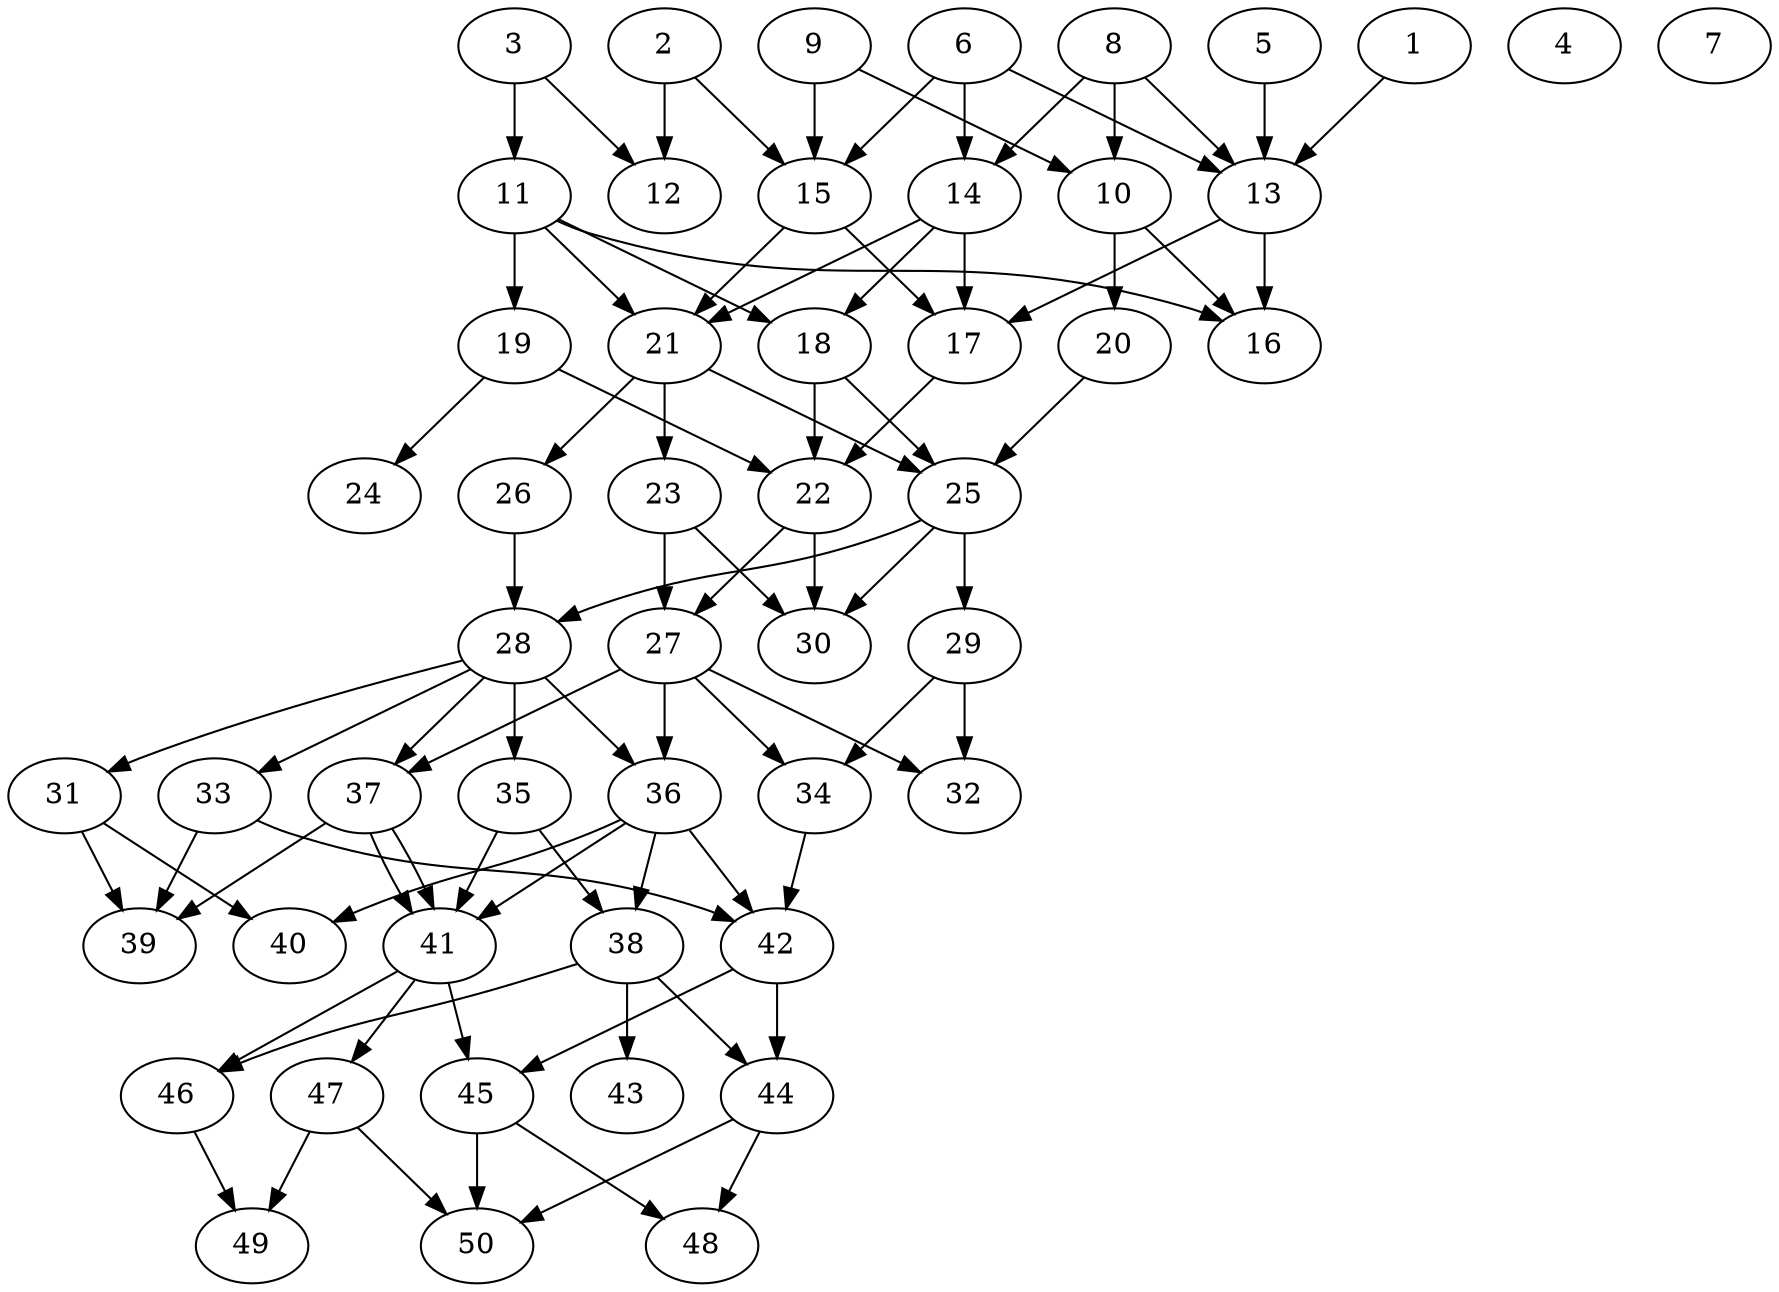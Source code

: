 // DAG automatically generated by daggen at Thu Oct  3 14:07:58 2019
// ./daggen --dot -n 50 --ccr 0.3 --fat 0.5 --regular 0.7 --density 0.5 --mindata 5242880 --maxdata 52428800 
digraph G {
  1 [size="64498347", alpha="0.20", expect_size="19349504"] 
  1 -> 13 [size ="19349504"]
  2 [size="168133973", alpha="0.10", expect_size="50440192"] 
  2 -> 12 [size ="50440192"]
  2 -> 15 [size ="50440192"]
  3 [size="135447893", alpha="0.09", expect_size="40634368"] 
  3 -> 11 [size ="40634368"]
  3 -> 12 [size ="40634368"]
  4 [size="17547947", alpha="0.11", expect_size="5264384"] 
  5 [size="19787093", alpha="0.19", expect_size="5936128"] 
  5 -> 13 [size ="5936128"]
  6 [size="87545173", alpha="0.14", expect_size="26263552"] 
  6 -> 13 [size ="26263552"]
  6 -> 14 [size ="26263552"]
  6 -> 15 [size ="26263552"]
  7 [size="86466560", alpha="0.08", expect_size="25939968"] 
  8 [size="163693227", alpha="0.15", expect_size="49107968"] 
  8 -> 10 [size ="49107968"]
  8 -> 13 [size ="49107968"]
  8 -> 14 [size ="49107968"]
  9 [size="68570453", alpha="0.15", expect_size="20571136"] 
  9 -> 10 [size ="20571136"]
  9 -> 15 [size ="20571136"]
  10 [size="148418560", alpha="0.16", expect_size="44525568"] 
  10 -> 16 [size ="44525568"]
  10 -> 20 [size ="44525568"]
  11 [size="29392213", alpha="0.13", expect_size="8817664"] 
  11 -> 16 [size ="8817664"]
  11 -> 18 [size ="8817664"]
  11 -> 19 [size ="8817664"]
  11 -> 21 [size ="8817664"]
  12 [size="27487573", alpha="0.11", expect_size="8246272"] 
  13 [size="108008107", alpha="0.17", expect_size="32402432"] 
  13 -> 16 [size ="32402432"]
  13 -> 17 [size ="32402432"]
  14 [size="19681280", alpha="0.14", expect_size="5904384"] 
  14 -> 17 [size ="5904384"]
  14 -> 18 [size ="5904384"]
  14 -> 21 [size ="5904384"]
  15 [size="106045440", alpha="0.01", expect_size="31813632"] 
  15 -> 17 [size ="31813632"]
  15 -> 21 [size ="31813632"]
  16 [size="96430080", alpha="0.18", expect_size="28929024"] 
  17 [size="52855467", alpha="0.08", expect_size="15856640"] 
  17 -> 22 [size ="15856640"]
  18 [size="112042667", alpha="0.18", expect_size="33612800"] 
  18 -> 22 [size ="33612800"]
  18 -> 25 [size ="33612800"]
  19 [size="69034667", alpha="0.12", expect_size="20710400"] 
  19 -> 22 [size ="20710400"]
  19 -> 24 [size ="20710400"]
  20 [size="26664960", alpha="0.11", expect_size="7999488"] 
  20 -> 25 [size ="7999488"]
  21 [size="150224213", alpha="0.17", expect_size="45067264"] 
  21 -> 23 [size ="45067264"]
  21 -> 25 [size ="45067264"]
  21 -> 26 [size ="45067264"]
  22 [size="96829440", alpha="0.01", expect_size="29048832"] 
  22 -> 27 [size ="29048832"]
  22 -> 30 [size ="29048832"]
  23 [size="22391467", alpha="0.00", expect_size="6717440"] 
  23 -> 27 [size ="6717440"]
  23 -> 30 [size ="6717440"]
  24 [size="156149760", alpha="0.19", expect_size="46844928"] 
  25 [size="108216320", alpha="0.19", expect_size="32464896"] 
  25 -> 28 [size ="32464896"]
  25 -> 29 [size ="32464896"]
  25 -> 30 [size ="32464896"]
  26 [size="112749227", alpha="0.07", expect_size="33824768"] 
  26 -> 28 [size ="33824768"]
  27 [size="97501867", alpha="0.05", expect_size="29250560"] 
  27 -> 32 [size ="29250560"]
  27 -> 34 [size ="29250560"]
  27 -> 36 [size ="29250560"]
  27 -> 37 [size ="29250560"]
  28 [size="160317440", alpha="0.00", expect_size="48095232"] 
  28 -> 31 [size ="48095232"]
  28 -> 33 [size ="48095232"]
  28 -> 35 [size ="48095232"]
  28 -> 36 [size ="48095232"]
  28 -> 37 [size ="48095232"]
  29 [size="142424747", alpha="0.03", expect_size="42727424"] 
  29 -> 32 [size ="42727424"]
  29 -> 34 [size ="42727424"]
  30 [size="82479787", alpha="0.02", expect_size="24743936"] 
  31 [size="172892160", alpha="0.02", expect_size="51867648"] 
  31 -> 39 [size ="51867648"]
  31 -> 40 [size ="51867648"]
  32 [size="146111147", alpha="0.04", expect_size="43833344"] 
  33 [size="152794453", alpha="0.17", expect_size="45838336"] 
  33 -> 39 [size ="45838336"]
  33 -> 42 [size ="45838336"]
  34 [size="153630720", alpha="0.11", expect_size="46089216"] 
  34 -> 42 [size ="46089216"]
  35 [size="148695040", alpha="0.16", expect_size="44608512"] 
  35 -> 38 [size ="44608512"]
  35 -> 41 [size ="44608512"]
  36 [size="140298240", alpha="0.11", expect_size="42089472"] 
  36 -> 38 [size ="42089472"]
  36 -> 40 [size ="42089472"]
  36 -> 41 [size ="42089472"]
  36 -> 42 [size ="42089472"]
  37 [size="41226240", alpha="0.10", expect_size="12367872"] 
  37 -> 39 [size ="12367872"]
  37 -> 41 [size ="12367872"]
  37 -> 41 [size ="12367872"]
  38 [size="77755733", alpha="0.01", expect_size="23326720"] 
  38 -> 43 [size ="23326720"]
  38 -> 44 [size ="23326720"]
  38 -> 46 [size ="23326720"]
  39 [size="81537707", alpha="0.19", expect_size="24461312"] 
  40 [size="103662933", alpha="0.18", expect_size="31098880"] 
  41 [size="117787307", alpha="0.14", expect_size="35336192"] 
  41 -> 45 [size ="35336192"]
  41 -> 46 [size ="35336192"]
  41 -> 47 [size ="35336192"]
  42 [size="135833600", alpha="0.01", expect_size="40750080"] 
  42 -> 44 [size ="40750080"]
  42 -> 45 [size ="40750080"]
  43 [size="167809707", alpha="0.07", expect_size="50342912"] 
  44 [size="146961067", alpha="0.12", expect_size="44088320"] 
  44 -> 48 [size ="44088320"]
  44 -> 50 [size ="44088320"]
  45 [size="75499520", alpha="0.07", expect_size="22649856"] 
  45 -> 48 [size ="22649856"]
  45 -> 50 [size ="22649856"]
  46 [size="41994240", alpha="0.15", expect_size="12598272"] 
  46 -> 49 [size ="12598272"]
  47 [size="125402453", alpha="0.14", expect_size="37620736"] 
  47 -> 49 [size ="37620736"]
  47 -> 50 [size ="37620736"]
  48 [size="46530560", alpha="0.10", expect_size="13959168"] 
  49 [size="57234773", alpha="0.02", expect_size="17170432"] 
  50 [size="51790507", alpha="0.03", expect_size="15537152"] 
}
